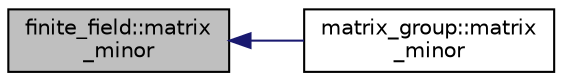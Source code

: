 digraph "finite_field::matrix_minor"
{
  edge [fontname="Helvetica",fontsize="10",labelfontname="Helvetica",labelfontsize="10"];
  node [fontname="Helvetica",fontsize="10",shape=record];
  rankdir="LR";
  Node9994 [label="finite_field::matrix\l_minor",height=0.2,width=0.4,color="black", fillcolor="grey75", style="filled", fontcolor="black"];
  Node9994 -> Node9995 [dir="back",color="midnightblue",fontsize="10",style="solid",fontname="Helvetica"];
  Node9995 [label="matrix_group::matrix\l_minor",height=0.2,width=0.4,color="black", fillcolor="white", style="filled",URL="$d3/ded/classmatrix__group.html#a1eb842c65e2c0bad4a65b90c98882307"];
}

